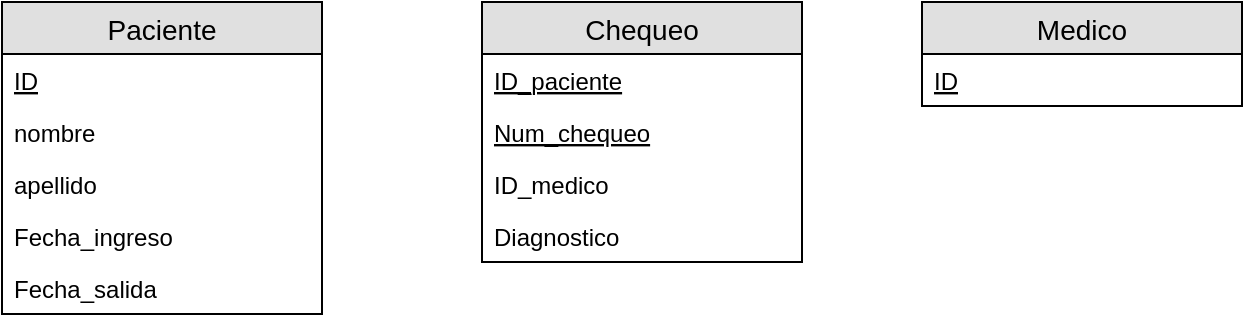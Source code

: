 <mxfile version="12.0.0" type="device" pages="1"><diagram id="6FyKndGcenhFA-ZlxJ3U" name="Page-1"><mxGraphModel dx="854" dy="387" grid="1" gridSize="10" guides="1" tooltips="1" connect="1" arrows="1" fold="1" page="1" pageScale="1" pageWidth="827" pageHeight="1169" math="0" shadow="0"><root><mxCell id="0"/><mxCell id="1" parent="0"/><mxCell id="0gTqBW7lJcVmbpYSv18--16" value="Paciente" style="swimlane;fontStyle=0;childLayout=stackLayout;horizontal=1;startSize=26;fillColor=#e0e0e0;horizontalStack=0;resizeParent=1;resizeParentMax=0;resizeLast=0;collapsible=1;marginBottom=0;swimlaneFillColor=#ffffff;align=center;fontSize=14;" parent="1" vertex="1"><mxGeometry x="110" y="60" width="160" height="156" as="geometry"/></mxCell><mxCell id="0gTqBW7lJcVmbpYSv18--17" value="ID" style="text;strokeColor=none;fillColor=none;spacingLeft=4;spacingRight=4;overflow=hidden;rotatable=0;points=[[0,0.5],[1,0.5]];portConstraint=eastwest;fontSize=12;fontStyle=4" parent="0gTqBW7lJcVmbpYSv18--16" vertex="1"><mxGeometry y="26" width="160" height="26" as="geometry"/></mxCell><mxCell id="0gTqBW7lJcVmbpYSv18--18" value="nombre" style="text;strokeColor=none;fillColor=none;spacingLeft=4;spacingRight=4;overflow=hidden;rotatable=0;points=[[0,0.5],[1,0.5]];portConstraint=eastwest;fontSize=12;" parent="0gTqBW7lJcVmbpYSv18--16" vertex="1"><mxGeometry y="52" width="160" height="26" as="geometry"/></mxCell><mxCell id="0gTqBW7lJcVmbpYSv18--19" value="apellido" style="text;strokeColor=none;fillColor=none;spacingLeft=4;spacingRight=4;overflow=hidden;rotatable=0;points=[[0,0.5],[1,0.5]];portConstraint=eastwest;fontSize=12;" parent="0gTqBW7lJcVmbpYSv18--16" vertex="1"><mxGeometry y="78" width="160" height="26" as="geometry"/></mxCell><mxCell id="0gTqBW7lJcVmbpYSv18--20" value="Fecha_ingreso" style="text;strokeColor=none;fillColor=none;spacingLeft=4;spacingRight=4;overflow=hidden;rotatable=0;points=[[0,0.5],[1,0.5]];portConstraint=eastwest;fontSize=12;" parent="0gTqBW7lJcVmbpYSv18--16" vertex="1"><mxGeometry y="104" width="160" height="26" as="geometry"/></mxCell><mxCell id="0gTqBW7lJcVmbpYSv18--21" value="Fecha_salida" style="text;strokeColor=none;fillColor=none;spacingLeft=4;spacingRight=4;overflow=hidden;rotatable=0;points=[[0,0.5],[1,0.5]];portConstraint=eastwest;fontSize=12;" parent="0gTqBW7lJcVmbpYSv18--16" vertex="1"><mxGeometry y="130" width="160" height="26" as="geometry"/></mxCell><mxCell id="0gTqBW7lJcVmbpYSv18--22" value="Chequeo" style="swimlane;fontStyle=0;childLayout=stackLayout;horizontal=1;startSize=26;fillColor=#e0e0e0;horizontalStack=0;resizeParent=1;resizeParentMax=0;resizeLast=0;collapsible=1;marginBottom=0;swimlaneFillColor=#ffffff;align=center;fontSize=14;" parent="1" vertex="1"><mxGeometry x="350" y="60" width="160" height="130" as="geometry"/></mxCell><mxCell id="0gTqBW7lJcVmbpYSv18--23" value="ID_paciente" style="text;strokeColor=none;fillColor=none;spacingLeft=4;spacingRight=4;overflow=hidden;rotatable=0;points=[[0,0.5],[1,0.5]];portConstraint=eastwest;fontSize=12;fontStyle=4" parent="0gTqBW7lJcVmbpYSv18--22" vertex="1"><mxGeometry y="26" width="160" height="26" as="geometry"/></mxCell><mxCell id="Avzgt5ktvZ_cRQzr-g00-1" value="Num_chequeo" style="text;strokeColor=none;fillColor=none;spacingLeft=4;spacingRight=4;overflow=hidden;rotatable=0;points=[[0,0.5],[1,0.5]];portConstraint=eastwest;fontSize=12;fontStyle=4" vertex="1" parent="0gTqBW7lJcVmbpYSv18--22"><mxGeometry y="52" width="160" height="26" as="geometry"/></mxCell><mxCell id="0gTqBW7lJcVmbpYSv18--24" value="ID_medico" style="text;strokeColor=none;fillColor=none;spacingLeft=4;spacingRight=4;overflow=hidden;rotatable=0;points=[[0,0.5],[1,0.5]];portConstraint=eastwest;fontSize=12;fontStyle=0" parent="0gTqBW7lJcVmbpYSv18--22" vertex="1"><mxGeometry y="78" width="160" height="26" as="geometry"/></mxCell><mxCell id="0gTqBW7lJcVmbpYSv18--25" value="Diagnostico" style="text;strokeColor=none;fillColor=none;spacingLeft=4;spacingRight=4;overflow=hidden;rotatable=0;points=[[0,0.5],[1,0.5]];portConstraint=eastwest;fontSize=12;fontStyle=0" parent="0gTqBW7lJcVmbpYSv18--22" vertex="1"><mxGeometry y="104" width="160" height="26" as="geometry"/></mxCell><mxCell id="0gTqBW7lJcVmbpYSv18--26" value="Medico" style="swimlane;fontStyle=0;childLayout=stackLayout;horizontal=1;startSize=26;fillColor=#e0e0e0;horizontalStack=0;resizeParent=1;resizeParentMax=0;resizeLast=0;collapsible=1;marginBottom=0;swimlaneFillColor=#ffffff;align=center;fontSize=14;" parent="1" vertex="1"><mxGeometry x="570" y="60" width="160" height="52" as="geometry"/></mxCell><mxCell id="0gTqBW7lJcVmbpYSv18--27" value="ID" style="text;strokeColor=none;fillColor=none;spacingLeft=4;spacingRight=4;overflow=hidden;rotatable=0;points=[[0,0.5],[1,0.5]];portConstraint=eastwest;fontSize=12;fontStyle=4" parent="0gTqBW7lJcVmbpYSv18--26" vertex="1"><mxGeometry y="26" width="160" height="26" as="geometry"/></mxCell></root></mxGraphModel></diagram></mxfile>
